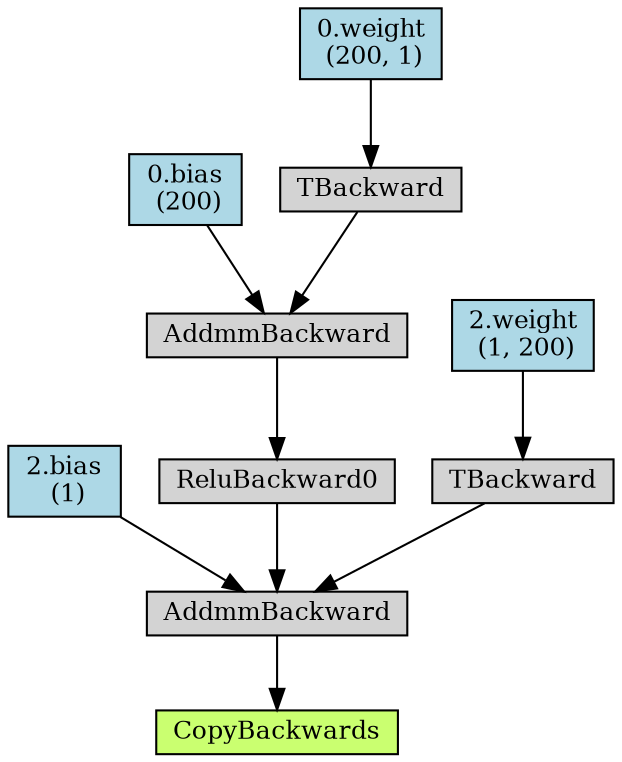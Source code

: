 digraph {
	graph [size="12,12"]
	node [align=left fontsize=12 height=0.2 ranksep=0.1 shape=box style=filled]
	1619811735304 [label=CopyBackwards fillcolor=darkolivegreen1]
	1619811734792 -> 1619811735304
	1619811734792 [label=AddmmBackward]
	1619811467720 -> 1619811734792
	1619811467720 [label="2.bias
 (1)" fillcolor=lightblue]
	1619811736840 -> 1619811734792
	1619811736840 [label=ReluBackward0]
	1619811737224 -> 1619811736840
	1619811737224 [label=AddmmBackward]
	1619811467912 -> 1619811737224
	1619811467912 [label="0.bias
 (200)" fillcolor=lightblue]
	1619811737416 -> 1619811737224
	1619811737416 [label=TBackward]
	1619811468296 -> 1619811737416
	1619811468296 [label="0.weight
 (200, 1)" fillcolor=lightblue]
	1619811737096 -> 1619811734792
	1619811737096 [label=TBackward]
	1619811467848 -> 1619811737096
	1619811467848 [label="2.weight
 (1, 200)" fillcolor=lightblue]
}
